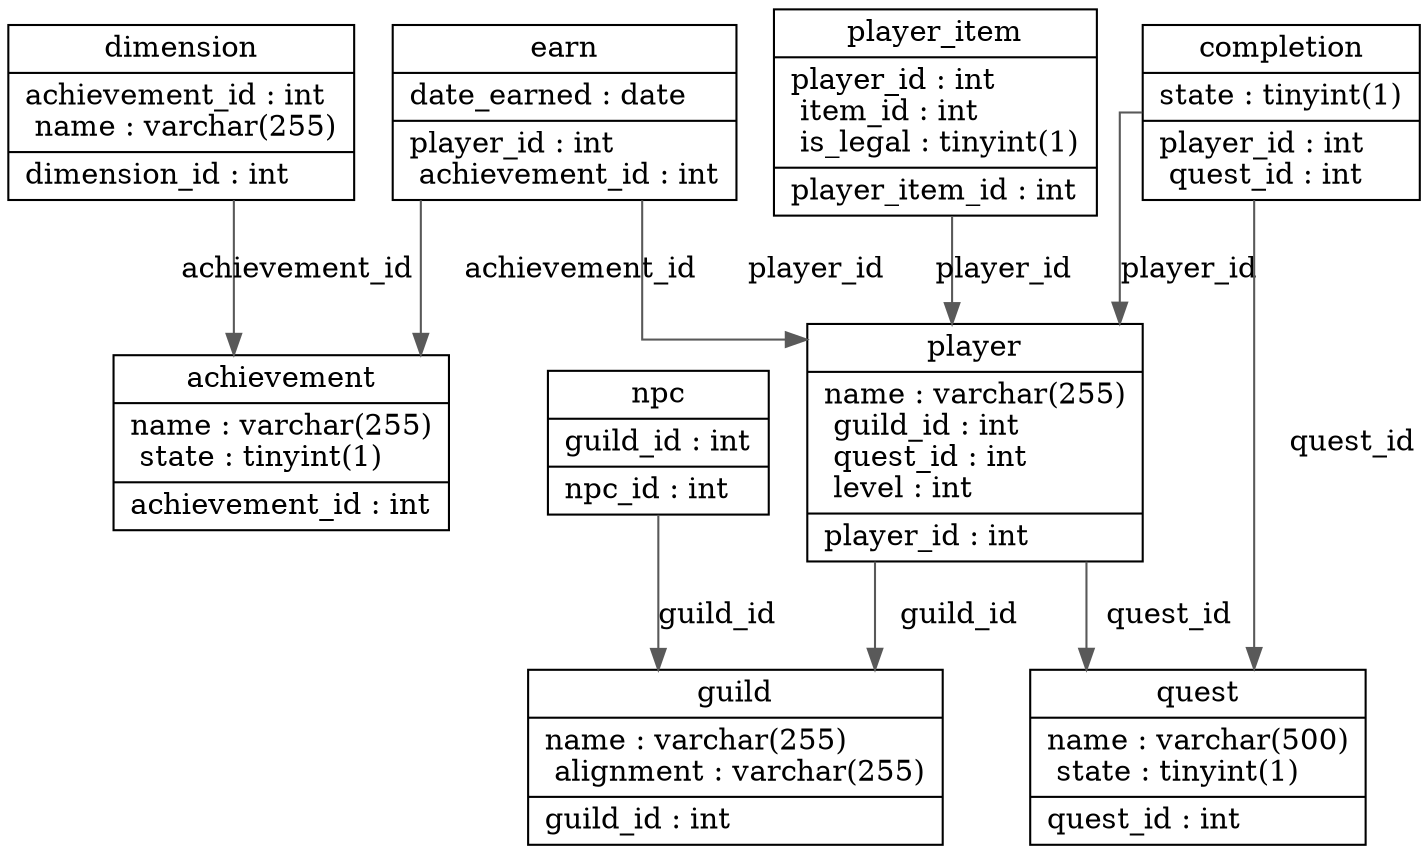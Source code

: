digraph "dimensional_transfer" {

splines  = ortho;
fontname = "Inconsolata";

node [colorscheme = ylgnbu4];
edge [colorscheme = dark28, dir = both];

achievement [shape = record, label = "{ achievement |  name : varchar(255)\l  state : tinyint(1)\l| achievement_id : int\l }"];
completion  [shape = record, label = "{ completion |  state : tinyint(1)\l| player_id : int\l  quest_id : int\l }"];
dimension   [shape = record, label = "{ dimension |  achievement_id : int\l  name : varchar(255)\l| dimension_id : int\l }"];
earn        [shape = record, label = "{ earn |  date_earned : date\l| player_id : int\l  achievement_id : int\l }"];
guild       [shape = record, label = "{ guild |  name : varchar(255)\l  alignment : varchar(255)\l| guild_id : int\l }"];
npc         [shape = record, label = "{ npc |  guild_id : int\l| npc_id : int\l }"];
player      [shape = record, label = "{ player |  name : varchar(255)\l  guild_id : int\l  quest_id : int\l  level : int\l| player_id : int\l }"];
player_item [shape = record, label = "{ player_item |  player_id : int\l  item_id : int\l  is_legal : tinyint(1)\l| player_item_id : int\l }"];
quest       [shape = record, label = "{ quest |  name : varchar(500)\l  state : tinyint(1)\l| quest_id : int\l }"];

completion  -> player      [color = "#595959", style = solid , arrowtail = none    , arrowhead = normal  , taillabel = "", label = "player_id", headlabel = ""];
completion  -> quest       [color = "#595959", style = solid , arrowtail = none    , arrowhead = normal  , taillabel = "", label = "quest_id", headlabel = ""];
dimension   -> achievement [color = "#595959", style = solid , arrowtail = none    , arrowhead = normal  , taillabel = "", label = "achievement_id", headlabel = ""];
earn        -> achievement [color = "#595959", style = solid , arrowtail = none    , arrowhead = normal  , taillabel = "", label = "achievement_id", headlabel = ""];
earn        -> player      [color = "#595959", style = solid , arrowtail = none    , arrowhead = normal  , taillabel = "", label = "player_id", headlabel = ""];
npc         -> guild       [color = "#595959", style = solid , arrowtail = none    , arrowhead = normal  , taillabel = "", label = "guild_id", headlabel = ""];
player      -> guild       [color = "#595959", style = solid , arrowtail = none    , arrowhead = normal  , taillabel = "", label = "guild_id", headlabel = ""];
player      -> quest       [color = "#595959", style = solid , arrowtail = none    , arrowhead = normal  , taillabel = "", label = "quest_id", headlabel = ""];
player_item -> player      [color = "#595959", style = solid , arrowtail = none    , arrowhead = normal  , taillabel = "", label = "player_id", headlabel = ""];

}
